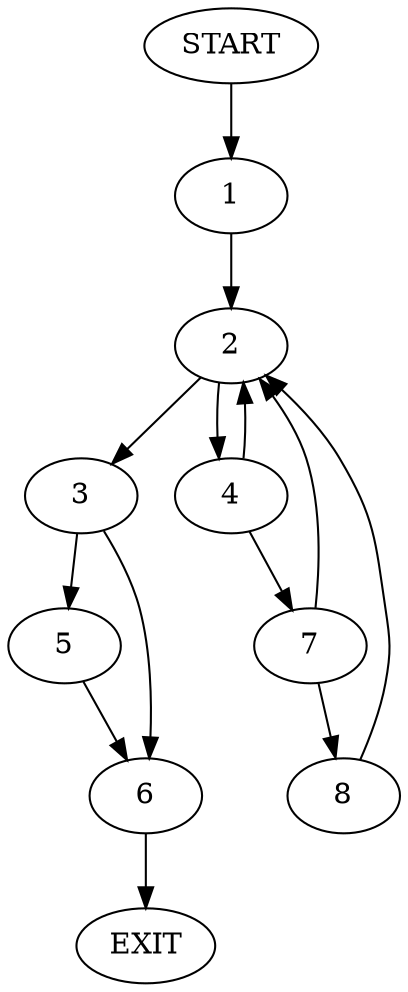 digraph {
0 [label="START"]
9 [label="EXIT"]
0 -> 1
1 -> 2
2 -> 3
2 -> 4
3 -> 5
3 -> 6
4 -> 2
4 -> 7
7 -> 2
7 -> 8
8 -> 2
5 -> 6
6 -> 9
}
